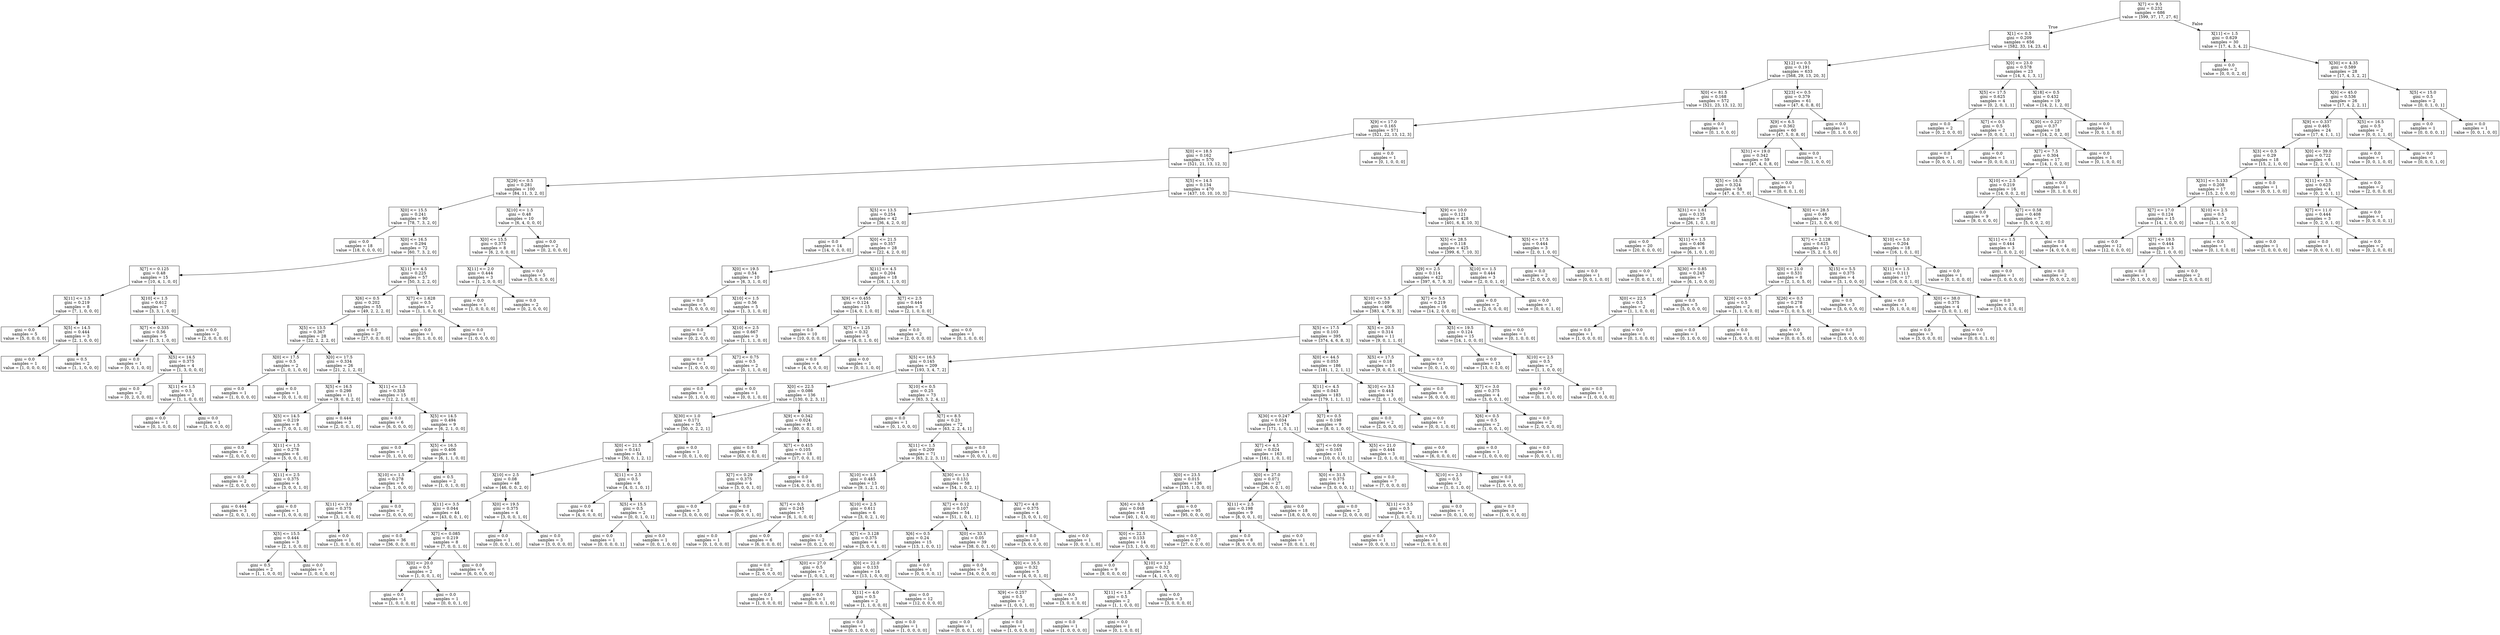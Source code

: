 digraph Tree {
node [shape=box] ;
0 [label="X[7] <= 9.5\ngini = 0.232\nsamples = 686\nvalue = [599, 37, 17, 27, 6]"] ;
1 [label="X[1] <= 0.5\ngini = 0.209\nsamples = 656\nvalue = [582, 33, 14, 23, 4]"] ;
0 -> 1 [labeldistance=2.5, labelangle=45, headlabel="True"] ;
2 [label="X[12] <= 0.5\ngini = 0.191\nsamples = 633\nvalue = [568, 29, 13, 20, 3]"] ;
1 -> 2 ;
3 [label="X[0] <= 81.5\ngini = 0.168\nsamples = 572\nvalue = [521, 23, 13, 12, 3]"] ;
2 -> 3 ;
4 [label="X[9] <= 17.0\ngini = 0.165\nsamples = 571\nvalue = [521, 22, 13, 12, 3]"] ;
3 -> 4 ;
5 [label="X[0] <= 18.5\ngini = 0.162\nsamples = 570\nvalue = [521, 21, 13, 12, 3]"] ;
4 -> 5 ;
6 [label="X[29] <= 0.5\ngini = 0.281\nsamples = 100\nvalue = [84, 11, 3, 2, 0]"] ;
5 -> 6 ;
7 [label="X[0] <= 15.5\ngini = 0.241\nsamples = 90\nvalue = [78, 7, 3, 2, 0]"] ;
6 -> 7 ;
8 [label="gini = 0.0\nsamples = 18\nvalue = [18, 0, 0, 0, 0]"] ;
7 -> 8 ;
9 [label="X[0] <= 16.5\ngini = 0.294\nsamples = 72\nvalue = [60, 7, 3, 2, 0]"] ;
7 -> 9 ;
10 [label="X[7] <= 0.125\ngini = 0.48\nsamples = 15\nvalue = [10, 4, 1, 0, 0]"] ;
9 -> 10 ;
11 [label="X[11] <= 1.5\ngini = 0.219\nsamples = 8\nvalue = [7, 1, 0, 0, 0]"] ;
10 -> 11 ;
12 [label="gini = 0.0\nsamples = 5\nvalue = [5, 0, 0, 0, 0]"] ;
11 -> 12 ;
13 [label="X[5] <= 14.5\ngini = 0.444\nsamples = 3\nvalue = [2, 1, 0, 0, 0]"] ;
11 -> 13 ;
14 [label="gini = 0.0\nsamples = 1\nvalue = [1, 0, 0, 0, 0]"] ;
13 -> 14 ;
15 [label="gini = 0.5\nsamples = 2\nvalue = [1, 1, 0, 0, 0]"] ;
13 -> 15 ;
16 [label="X[10] <= 1.5\ngini = 0.612\nsamples = 7\nvalue = [3, 3, 1, 0, 0]"] ;
10 -> 16 ;
17 [label="X[7] <= 0.335\ngini = 0.56\nsamples = 5\nvalue = [1, 3, 1, 0, 0]"] ;
16 -> 17 ;
18 [label="gini = 0.0\nsamples = 1\nvalue = [0, 0, 1, 0, 0]"] ;
17 -> 18 ;
19 [label="X[5] <= 14.5\ngini = 0.375\nsamples = 4\nvalue = [1, 3, 0, 0, 0]"] ;
17 -> 19 ;
20 [label="gini = 0.0\nsamples = 2\nvalue = [0, 2, 0, 0, 0]"] ;
19 -> 20 ;
21 [label="X[11] <= 1.5\ngini = 0.5\nsamples = 2\nvalue = [1, 1, 0, 0, 0]"] ;
19 -> 21 ;
22 [label="gini = 0.0\nsamples = 1\nvalue = [0, 1, 0, 0, 0]"] ;
21 -> 22 ;
23 [label="gini = 0.0\nsamples = 1\nvalue = [1, 0, 0, 0, 0]"] ;
21 -> 23 ;
24 [label="gini = 0.0\nsamples = 2\nvalue = [2, 0, 0, 0, 0]"] ;
16 -> 24 ;
25 [label="X[11] <= 4.5\ngini = 0.225\nsamples = 57\nvalue = [50, 3, 2, 2, 0]"] ;
9 -> 25 ;
26 [label="X[6] <= 0.5\ngini = 0.202\nsamples = 55\nvalue = [49, 2, 2, 2, 0]"] ;
25 -> 26 ;
27 [label="X[5] <= 13.5\ngini = 0.367\nsamples = 28\nvalue = [22, 2, 2, 2, 0]"] ;
26 -> 27 ;
28 [label="X[0] <= 17.5\ngini = 0.5\nsamples = 2\nvalue = [1, 0, 1, 0, 0]"] ;
27 -> 28 ;
29 [label="gini = 0.0\nsamples = 1\nvalue = [1, 0, 0, 0, 0]"] ;
28 -> 29 ;
30 [label="gini = 0.0\nsamples = 1\nvalue = [0, 0, 1, 0, 0]"] ;
28 -> 30 ;
31 [label="X[0] <= 17.5\ngini = 0.334\nsamples = 26\nvalue = [21, 2, 1, 2, 0]"] ;
27 -> 31 ;
32 [label="X[5] <= 16.5\ngini = 0.298\nsamples = 11\nvalue = [9, 0, 0, 2, 0]"] ;
31 -> 32 ;
33 [label="X[5] <= 14.5\ngini = 0.219\nsamples = 8\nvalue = [7, 0, 0, 1, 0]"] ;
32 -> 33 ;
34 [label="gini = 0.0\nsamples = 2\nvalue = [2, 0, 0, 0, 0]"] ;
33 -> 34 ;
35 [label="X[11] <= 1.5\ngini = 0.278\nsamples = 6\nvalue = [5, 0, 0, 1, 0]"] ;
33 -> 35 ;
36 [label="gini = 0.0\nsamples = 2\nvalue = [2, 0, 0, 0, 0]"] ;
35 -> 36 ;
37 [label="X[11] <= 2.5\ngini = 0.375\nsamples = 4\nvalue = [3, 0, 0, 1, 0]"] ;
35 -> 37 ;
38 [label="gini = 0.444\nsamples = 3\nvalue = [2, 0, 0, 1, 0]"] ;
37 -> 38 ;
39 [label="gini = 0.0\nsamples = 1\nvalue = [1, 0, 0, 0, 0]"] ;
37 -> 39 ;
40 [label="gini = 0.444\nsamples = 3\nvalue = [2, 0, 0, 1, 0]"] ;
32 -> 40 ;
41 [label="X[11] <= 1.5\ngini = 0.338\nsamples = 15\nvalue = [12, 2, 1, 0, 0]"] ;
31 -> 41 ;
42 [label="gini = 0.0\nsamples = 6\nvalue = [6, 0, 0, 0, 0]"] ;
41 -> 42 ;
43 [label="X[5] <= 14.5\ngini = 0.494\nsamples = 9\nvalue = [6, 2, 1, 0, 0]"] ;
41 -> 43 ;
44 [label="gini = 0.0\nsamples = 1\nvalue = [0, 1, 0, 0, 0]"] ;
43 -> 44 ;
45 [label="X[5] <= 16.5\ngini = 0.406\nsamples = 8\nvalue = [6, 1, 1, 0, 0]"] ;
43 -> 45 ;
46 [label="X[10] <= 1.5\ngini = 0.278\nsamples = 6\nvalue = [5, 1, 0, 0, 0]"] ;
45 -> 46 ;
47 [label="X[11] <= 3.0\ngini = 0.375\nsamples = 4\nvalue = [3, 1, 0, 0, 0]"] ;
46 -> 47 ;
48 [label="X[5] <= 15.5\ngini = 0.444\nsamples = 3\nvalue = [2, 1, 0, 0, 0]"] ;
47 -> 48 ;
49 [label="gini = 0.5\nsamples = 2\nvalue = [1, 1, 0, 0, 0]"] ;
48 -> 49 ;
50 [label="gini = 0.0\nsamples = 1\nvalue = [1, 0, 0, 0, 0]"] ;
48 -> 50 ;
51 [label="gini = 0.0\nsamples = 1\nvalue = [1, 0, 0, 0, 0]"] ;
47 -> 51 ;
52 [label="gini = 0.0\nsamples = 2\nvalue = [2, 0, 0, 0, 0]"] ;
46 -> 52 ;
53 [label="gini = 0.5\nsamples = 2\nvalue = [1, 0, 1, 0, 0]"] ;
45 -> 53 ;
54 [label="gini = 0.0\nsamples = 27\nvalue = [27, 0, 0, 0, 0]"] ;
26 -> 54 ;
55 [label="X[7] <= 1.628\ngini = 0.5\nsamples = 2\nvalue = [1, 1, 0, 0, 0]"] ;
25 -> 55 ;
56 [label="gini = 0.0\nsamples = 1\nvalue = [0, 1, 0, 0, 0]"] ;
55 -> 56 ;
57 [label="gini = 0.0\nsamples = 1\nvalue = [1, 0, 0, 0, 0]"] ;
55 -> 57 ;
58 [label="X[10] <= 1.5\ngini = 0.48\nsamples = 10\nvalue = [6, 4, 0, 0, 0]"] ;
6 -> 58 ;
59 [label="X[0] <= 15.5\ngini = 0.375\nsamples = 8\nvalue = [6, 2, 0, 0, 0]"] ;
58 -> 59 ;
60 [label="X[11] <= 2.0\ngini = 0.444\nsamples = 3\nvalue = [1, 2, 0, 0, 0]"] ;
59 -> 60 ;
61 [label="gini = 0.0\nsamples = 1\nvalue = [1, 0, 0, 0, 0]"] ;
60 -> 61 ;
62 [label="gini = 0.0\nsamples = 2\nvalue = [0, 2, 0, 0, 0]"] ;
60 -> 62 ;
63 [label="gini = 0.0\nsamples = 5\nvalue = [5, 0, 0, 0, 0]"] ;
59 -> 63 ;
64 [label="gini = 0.0\nsamples = 2\nvalue = [0, 2, 0, 0, 0]"] ;
58 -> 64 ;
65 [label="X[5] <= 14.5\ngini = 0.134\nsamples = 470\nvalue = [437, 10, 10, 10, 3]"] ;
5 -> 65 ;
66 [label="X[5] <= 13.5\ngini = 0.254\nsamples = 42\nvalue = [36, 4, 2, 0, 0]"] ;
65 -> 66 ;
67 [label="gini = 0.0\nsamples = 14\nvalue = [14, 0, 0, 0, 0]"] ;
66 -> 67 ;
68 [label="X[0] <= 21.5\ngini = 0.357\nsamples = 28\nvalue = [22, 4, 2, 0, 0]"] ;
66 -> 68 ;
69 [label="X[0] <= 19.5\ngini = 0.54\nsamples = 10\nvalue = [6, 3, 1, 0, 0]"] ;
68 -> 69 ;
70 [label="gini = 0.0\nsamples = 5\nvalue = [5, 0, 0, 0, 0]"] ;
69 -> 70 ;
71 [label="X[10] <= 1.5\ngini = 0.56\nsamples = 5\nvalue = [1, 3, 1, 0, 0]"] ;
69 -> 71 ;
72 [label="gini = 0.0\nsamples = 2\nvalue = [0, 2, 0, 0, 0]"] ;
71 -> 72 ;
73 [label="X[10] <= 2.5\ngini = 0.667\nsamples = 3\nvalue = [1, 1, 1, 0, 0]"] ;
71 -> 73 ;
74 [label="gini = 0.0\nsamples = 1\nvalue = [1, 0, 0, 0, 0]"] ;
73 -> 74 ;
75 [label="X[7] <= 0.75\ngini = 0.5\nsamples = 2\nvalue = [0, 1, 1, 0, 0]"] ;
73 -> 75 ;
76 [label="gini = 0.0\nsamples = 1\nvalue = [0, 1, 0, 0, 0]"] ;
75 -> 76 ;
77 [label="gini = 0.0\nsamples = 1\nvalue = [0, 0, 1, 0, 0]"] ;
75 -> 77 ;
78 [label="X[11] <= 4.5\ngini = 0.204\nsamples = 18\nvalue = [16, 1, 1, 0, 0]"] ;
68 -> 78 ;
79 [label="X[9] <= 0.455\ngini = 0.124\nsamples = 15\nvalue = [14, 0, 1, 0, 0]"] ;
78 -> 79 ;
80 [label="gini = 0.0\nsamples = 10\nvalue = [10, 0, 0, 0, 0]"] ;
79 -> 80 ;
81 [label="X[7] <= 1.25\ngini = 0.32\nsamples = 5\nvalue = [4, 0, 1, 0, 0]"] ;
79 -> 81 ;
82 [label="gini = 0.0\nsamples = 4\nvalue = [4, 0, 0, 0, 0]"] ;
81 -> 82 ;
83 [label="gini = 0.0\nsamples = 1\nvalue = [0, 0, 1, 0, 0]"] ;
81 -> 83 ;
84 [label="X[7] <= 2.5\ngini = 0.444\nsamples = 3\nvalue = [2, 1, 0, 0, 0]"] ;
78 -> 84 ;
85 [label="gini = 0.0\nsamples = 2\nvalue = [2, 0, 0, 0, 0]"] ;
84 -> 85 ;
86 [label="gini = 0.0\nsamples = 1\nvalue = [0, 1, 0, 0, 0]"] ;
84 -> 86 ;
87 [label="X[9] <= 10.0\ngini = 0.121\nsamples = 428\nvalue = [401, 6, 8, 10, 3]"] ;
65 -> 87 ;
88 [label="X[5] <= 28.5\ngini = 0.118\nsamples = 425\nvalue = [399, 6, 7, 10, 3]"] ;
87 -> 88 ;
89 [label="X[9] <= 2.5\ngini = 0.114\nsamples = 422\nvalue = [397, 6, 7, 9, 3]"] ;
88 -> 89 ;
90 [label="X[10] <= 5.5\ngini = 0.109\nsamples = 406\nvalue = [383, 4, 7, 9, 3]"] ;
89 -> 90 ;
91 [label="X[5] <= 17.5\ngini = 0.103\nsamples = 395\nvalue = [374, 4, 6, 8, 3]"] ;
90 -> 91 ;
92 [label="X[5] <= 16.5\ngini = 0.145\nsamples = 209\nvalue = [193, 3, 4, 7, 2]"] ;
91 -> 92 ;
93 [label="X[0] <= 22.5\ngini = 0.086\nsamples = 136\nvalue = [130, 0, 2, 3, 1]"] ;
92 -> 93 ;
94 [label="X[30] <= 1.0\ngini = 0.171\nsamples = 55\nvalue = [50, 0, 2, 2, 1]"] ;
93 -> 94 ;
95 [label="X[0] <= 21.5\ngini = 0.141\nsamples = 54\nvalue = [50, 0, 1, 2, 1]"] ;
94 -> 95 ;
96 [label="X[10] <= 2.5\ngini = 0.08\nsamples = 48\nvalue = [46, 0, 0, 2, 0]"] ;
95 -> 96 ;
97 [label="X[11] <= 3.5\ngini = 0.044\nsamples = 44\nvalue = [43, 0, 0, 1, 0]"] ;
96 -> 97 ;
98 [label="gini = 0.0\nsamples = 36\nvalue = [36, 0, 0, 0, 0]"] ;
97 -> 98 ;
99 [label="X[7] <= 0.085\ngini = 0.219\nsamples = 8\nvalue = [7, 0, 0, 1, 0]"] ;
97 -> 99 ;
100 [label="X[0] <= 20.0\ngini = 0.5\nsamples = 2\nvalue = [1, 0, 0, 1, 0]"] ;
99 -> 100 ;
101 [label="gini = 0.0\nsamples = 1\nvalue = [1, 0, 0, 0, 0]"] ;
100 -> 101 ;
102 [label="gini = 0.0\nsamples = 1\nvalue = [0, 0, 0, 1, 0]"] ;
100 -> 102 ;
103 [label="gini = 0.0\nsamples = 6\nvalue = [6, 0, 0, 0, 0]"] ;
99 -> 103 ;
104 [label="X[0] <= 19.5\ngini = 0.375\nsamples = 4\nvalue = [3, 0, 0, 1, 0]"] ;
96 -> 104 ;
105 [label="gini = 0.0\nsamples = 1\nvalue = [0, 0, 0, 1, 0]"] ;
104 -> 105 ;
106 [label="gini = 0.0\nsamples = 3\nvalue = [3, 0, 0, 0, 0]"] ;
104 -> 106 ;
107 [label="X[11] <= 2.5\ngini = 0.5\nsamples = 6\nvalue = [4, 0, 1, 0, 1]"] ;
95 -> 107 ;
108 [label="gini = 0.0\nsamples = 4\nvalue = [4, 0, 0, 0, 0]"] ;
107 -> 108 ;
109 [label="X[5] <= 15.5\ngini = 0.5\nsamples = 2\nvalue = [0, 0, 1, 0, 1]"] ;
107 -> 109 ;
110 [label="gini = 0.0\nsamples = 1\nvalue = [0, 0, 0, 0, 1]"] ;
109 -> 110 ;
111 [label="gini = 0.0\nsamples = 1\nvalue = [0, 0, 1, 0, 0]"] ;
109 -> 111 ;
112 [label="gini = 0.0\nsamples = 1\nvalue = [0, 0, 1, 0, 0]"] ;
94 -> 112 ;
113 [label="X[9] <= 0.342\ngini = 0.024\nsamples = 81\nvalue = [80, 0, 0, 1, 0]"] ;
93 -> 113 ;
114 [label="gini = 0.0\nsamples = 63\nvalue = [63, 0, 0, 0, 0]"] ;
113 -> 114 ;
115 [label="X[7] <= 0.415\ngini = 0.105\nsamples = 18\nvalue = [17, 0, 0, 1, 0]"] ;
113 -> 115 ;
116 [label="X[7] <= 0.29\ngini = 0.375\nsamples = 4\nvalue = [3, 0, 0, 1, 0]"] ;
115 -> 116 ;
117 [label="gini = 0.0\nsamples = 3\nvalue = [3, 0, 0, 0, 0]"] ;
116 -> 117 ;
118 [label="gini = 0.0\nsamples = 1\nvalue = [0, 0, 0, 1, 0]"] ;
116 -> 118 ;
119 [label="gini = 0.0\nsamples = 14\nvalue = [14, 0, 0, 0, 0]"] ;
115 -> 119 ;
120 [label="X[10] <= 0.5\ngini = 0.25\nsamples = 73\nvalue = [63, 3, 2, 4, 1]"] ;
92 -> 120 ;
121 [label="gini = 0.0\nsamples = 1\nvalue = [0, 1, 0, 0, 0]"] ;
120 -> 121 ;
122 [label="X[7] <= 8.5\ngini = 0.23\nsamples = 72\nvalue = [63, 2, 2, 4, 1]"] ;
120 -> 122 ;
123 [label="X[11] <= 1.5\ngini = 0.209\nsamples = 71\nvalue = [63, 2, 2, 3, 1]"] ;
122 -> 123 ;
124 [label="X[10] <= 1.5\ngini = 0.485\nsamples = 13\nvalue = [9, 1, 2, 1, 0]"] ;
123 -> 124 ;
125 [label="X[7] <= 0.5\ngini = 0.245\nsamples = 7\nvalue = [6, 1, 0, 0, 0]"] ;
124 -> 125 ;
126 [label="gini = 0.0\nsamples = 1\nvalue = [0, 1, 0, 0, 0]"] ;
125 -> 126 ;
127 [label="gini = 0.0\nsamples = 6\nvalue = [6, 0, 0, 0, 0]"] ;
125 -> 127 ;
128 [label="X[10] <= 2.5\ngini = 0.611\nsamples = 6\nvalue = [3, 0, 2, 1, 0]"] ;
124 -> 128 ;
129 [label="gini = 0.0\nsamples = 2\nvalue = [0, 0, 2, 0, 0]"] ;
128 -> 129 ;
130 [label="X[7] <= 3.128\ngini = 0.375\nsamples = 4\nvalue = [3, 0, 0, 1, 0]"] ;
128 -> 130 ;
131 [label="gini = 0.0\nsamples = 2\nvalue = [2, 0, 0, 0, 0]"] ;
130 -> 131 ;
132 [label="X[0] <= 27.0\ngini = 0.5\nsamples = 2\nvalue = [1, 0, 0, 1, 0]"] ;
130 -> 132 ;
133 [label="gini = 0.0\nsamples = 1\nvalue = [1, 0, 0, 0, 0]"] ;
132 -> 133 ;
134 [label="gini = 0.0\nsamples = 1\nvalue = [0, 0, 0, 1, 0]"] ;
132 -> 134 ;
135 [label="X[30] <= 1.5\ngini = 0.131\nsamples = 58\nvalue = [54, 1, 0, 2, 1]"] ;
123 -> 135 ;
136 [label="X[7] <= 0.12\ngini = 0.107\nsamples = 54\nvalue = [51, 1, 0, 1, 1]"] ;
135 -> 136 ;
137 [label="X[6] <= 0.5\ngini = 0.24\nsamples = 15\nvalue = [13, 1, 0, 0, 1]"] ;
136 -> 137 ;
138 [label="X[0] <= 22.0\ngini = 0.133\nsamples = 14\nvalue = [13, 1, 0, 0, 0]"] ;
137 -> 138 ;
139 [label="X[11] <= 4.0\ngini = 0.5\nsamples = 2\nvalue = [1, 1, 0, 0, 0]"] ;
138 -> 139 ;
140 [label="gini = 0.0\nsamples = 1\nvalue = [0, 1, 0, 0, 0]"] ;
139 -> 140 ;
141 [label="gini = 0.0\nsamples = 1\nvalue = [1, 0, 0, 0, 0]"] ;
139 -> 141 ;
142 [label="gini = 0.0\nsamples = 12\nvalue = [12, 0, 0, 0, 0]"] ;
138 -> 142 ;
143 [label="gini = 0.0\nsamples = 1\nvalue = [0, 0, 0, 0, 1]"] ;
137 -> 143 ;
144 [label="X[0] <= 33.5\ngini = 0.05\nsamples = 39\nvalue = [38, 0, 0, 1, 0]"] ;
136 -> 144 ;
145 [label="gini = 0.0\nsamples = 34\nvalue = [34, 0, 0, 0, 0]"] ;
144 -> 145 ;
146 [label="X[0] <= 35.5\ngini = 0.32\nsamples = 5\nvalue = [4, 0, 0, 1, 0]"] ;
144 -> 146 ;
147 [label="X[9] <= 0.257\ngini = 0.5\nsamples = 2\nvalue = [1, 0, 0, 1, 0]"] ;
146 -> 147 ;
148 [label="gini = 0.0\nsamples = 1\nvalue = [0, 0, 0, 1, 0]"] ;
147 -> 148 ;
149 [label="gini = 0.0\nsamples = 1\nvalue = [1, 0, 0, 0, 0]"] ;
147 -> 149 ;
150 [label="gini = 0.0\nsamples = 3\nvalue = [3, 0, 0, 0, 0]"] ;
146 -> 150 ;
151 [label="X[7] <= 4.0\ngini = 0.375\nsamples = 4\nvalue = [3, 0, 0, 1, 0]"] ;
135 -> 151 ;
152 [label="gini = 0.0\nsamples = 3\nvalue = [3, 0, 0, 0, 0]"] ;
151 -> 152 ;
153 [label="gini = 0.0\nsamples = 1\nvalue = [0, 0, 0, 1, 0]"] ;
151 -> 153 ;
154 [label="gini = 0.0\nsamples = 1\nvalue = [0, 0, 0, 1, 0]"] ;
122 -> 154 ;
155 [label="X[0] <= 44.5\ngini = 0.053\nsamples = 186\nvalue = [181, 1, 2, 1, 1]"] ;
91 -> 155 ;
156 [label="X[11] <= 4.5\ngini = 0.043\nsamples = 183\nvalue = [179, 1, 1, 1, 1]"] ;
155 -> 156 ;
157 [label="X[30] <= 0.247\ngini = 0.034\nsamples = 174\nvalue = [171, 1, 0, 1, 1]"] ;
156 -> 157 ;
158 [label="X[7] <= 4.5\ngini = 0.024\nsamples = 163\nvalue = [161, 1, 0, 1, 0]"] ;
157 -> 158 ;
159 [label="X[0] <= 23.5\ngini = 0.015\nsamples = 136\nvalue = [135, 1, 0, 0, 0]"] ;
158 -> 159 ;
160 [label="X[6] <= 0.5\ngini = 0.048\nsamples = 41\nvalue = [40, 1, 0, 0, 0]"] ;
159 -> 160 ;
161 [label="X[0] <= 22.5\ngini = 0.133\nsamples = 14\nvalue = [13, 1, 0, 0, 0]"] ;
160 -> 161 ;
162 [label="gini = 0.0\nsamples = 9\nvalue = [9, 0, 0, 0, 0]"] ;
161 -> 162 ;
163 [label="X[10] <= 1.5\ngini = 0.32\nsamples = 5\nvalue = [4, 1, 0, 0, 0]"] ;
161 -> 163 ;
164 [label="X[11] <= 1.5\ngini = 0.5\nsamples = 2\nvalue = [1, 1, 0, 0, 0]"] ;
163 -> 164 ;
165 [label="gini = 0.0\nsamples = 1\nvalue = [1, 0, 0, 0, 0]"] ;
164 -> 165 ;
166 [label="gini = 0.0\nsamples = 1\nvalue = [0, 1, 0, 0, 0]"] ;
164 -> 166 ;
167 [label="gini = 0.0\nsamples = 3\nvalue = [3, 0, 0, 0, 0]"] ;
163 -> 167 ;
168 [label="gini = 0.0\nsamples = 27\nvalue = [27, 0, 0, 0, 0]"] ;
160 -> 168 ;
169 [label="gini = 0.0\nsamples = 95\nvalue = [95, 0, 0, 0, 0]"] ;
159 -> 169 ;
170 [label="X[0] <= 27.0\ngini = 0.071\nsamples = 27\nvalue = [26, 0, 0, 1, 0]"] ;
158 -> 170 ;
171 [label="X[11] <= 2.5\ngini = 0.198\nsamples = 9\nvalue = [8, 0, 0, 1, 0]"] ;
170 -> 171 ;
172 [label="gini = 0.0\nsamples = 8\nvalue = [8, 0, 0, 0, 0]"] ;
171 -> 172 ;
173 [label="gini = 0.0\nsamples = 1\nvalue = [0, 0, 0, 1, 0]"] ;
171 -> 173 ;
174 [label="gini = 0.0\nsamples = 18\nvalue = [18, 0, 0, 0, 0]"] ;
170 -> 174 ;
175 [label="X[7] <= 0.04\ngini = 0.165\nsamples = 11\nvalue = [10, 0, 0, 0, 1]"] ;
157 -> 175 ;
176 [label="X[0] <= 31.5\ngini = 0.375\nsamples = 4\nvalue = [3, 0, 0, 0, 1]"] ;
175 -> 176 ;
177 [label="gini = 0.0\nsamples = 2\nvalue = [2, 0, 0, 0, 0]"] ;
176 -> 177 ;
178 [label="X[11] <= 3.5\ngini = 0.5\nsamples = 2\nvalue = [1, 0, 0, 0, 1]"] ;
176 -> 178 ;
179 [label="gini = 0.0\nsamples = 1\nvalue = [0, 0, 0, 0, 1]"] ;
178 -> 179 ;
180 [label="gini = 0.0\nsamples = 1\nvalue = [1, 0, 0, 0, 0]"] ;
178 -> 180 ;
181 [label="gini = 0.0\nsamples = 7\nvalue = [7, 0, 0, 0, 0]"] ;
175 -> 181 ;
182 [label="X[7] <= 0.5\ngini = 0.198\nsamples = 9\nvalue = [8, 0, 1, 0, 0]"] ;
156 -> 182 ;
183 [label="X[5] <= 21.0\ngini = 0.444\nsamples = 3\nvalue = [2, 0, 1, 0, 0]"] ;
182 -> 183 ;
184 [label="X[10] <= 2.5\ngini = 0.5\nsamples = 2\nvalue = [1, 0, 1, 0, 0]"] ;
183 -> 184 ;
185 [label="gini = 0.0\nsamples = 1\nvalue = [0, 0, 1, 0, 0]"] ;
184 -> 185 ;
186 [label="gini = 0.0\nsamples = 1\nvalue = [1, 0, 0, 0, 0]"] ;
184 -> 186 ;
187 [label="gini = 0.0\nsamples = 1\nvalue = [1, 0, 0, 0, 0]"] ;
183 -> 187 ;
188 [label="gini = 0.0\nsamples = 6\nvalue = [6, 0, 0, 0, 0]"] ;
182 -> 188 ;
189 [label="X[10] <= 3.5\ngini = 0.444\nsamples = 3\nvalue = [2, 0, 1, 0, 0]"] ;
155 -> 189 ;
190 [label="gini = 0.0\nsamples = 2\nvalue = [2, 0, 0, 0, 0]"] ;
189 -> 190 ;
191 [label="gini = 0.0\nsamples = 1\nvalue = [0, 0, 1, 0, 0]"] ;
189 -> 191 ;
192 [label="X[5] <= 20.5\ngini = 0.314\nsamples = 11\nvalue = [9, 0, 1, 1, 0]"] ;
90 -> 192 ;
193 [label="X[5] <= 17.5\ngini = 0.18\nsamples = 10\nvalue = [9, 0, 0, 1, 0]"] ;
192 -> 193 ;
194 [label="gini = 0.0\nsamples = 6\nvalue = [6, 0, 0, 0, 0]"] ;
193 -> 194 ;
195 [label="X[7] <= 3.0\ngini = 0.375\nsamples = 4\nvalue = [3, 0, 0, 1, 0]"] ;
193 -> 195 ;
196 [label="X[6] <= 0.5\ngini = 0.5\nsamples = 2\nvalue = [1, 0, 0, 1, 0]"] ;
195 -> 196 ;
197 [label="gini = 0.0\nsamples = 1\nvalue = [1, 0, 0, 0, 0]"] ;
196 -> 197 ;
198 [label="gini = 0.0\nsamples = 1\nvalue = [0, 0, 0, 1, 0]"] ;
196 -> 198 ;
199 [label="gini = 0.0\nsamples = 2\nvalue = [2, 0, 0, 0, 0]"] ;
195 -> 199 ;
200 [label="gini = 0.0\nsamples = 1\nvalue = [0, 0, 1, 0, 0]"] ;
192 -> 200 ;
201 [label="X[7] <= 5.5\ngini = 0.219\nsamples = 16\nvalue = [14, 2, 0, 0, 0]"] ;
89 -> 201 ;
202 [label="X[5] <= 19.5\ngini = 0.124\nsamples = 15\nvalue = [14, 1, 0, 0, 0]"] ;
201 -> 202 ;
203 [label="gini = 0.0\nsamples = 13\nvalue = [13, 0, 0, 0, 0]"] ;
202 -> 203 ;
204 [label="X[10] <= 2.5\ngini = 0.5\nsamples = 2\nvalue = [1, 1, 0, 0, 0]"] ;
202 -> 204 ;
205 [label="gini = 0.0\nsamples = 1\nvalue = [0, 1, 0, 0, 0]"] ;
204 -> 205 ;
206 [label="gini = 0.0\nsamples = 1\nvalue = [1, 0, 0, 0, 0]"] ;
204 -> 206 ;
207 [label="gini = 0.0\nsamples = 1\nvalue = [0, 1, 0, 0, 0]"] ;
201 -> 207 ;
208 [label="X[10] <= 1.5\ngini = 0.444\nsamples = 3\nvalue = [2, 0, 0, 1, 0]"] ;
88 -> 208 ;
209 [label="gini = 0.0\nsamples = 2\nvalue = [2, 0, 0, 0, 0]"] ;
208 -> 209 ;
210 [label="gini = 0.0\nsamples = 1\nvalue = [0, 0, 0, 1, 0]"] ;
208 -> 210 ;
211 [label="X[5] <= 17.5\ngini = 0.444\nsamples = 3\nvalue = [2, 0, 1, 0, 0]"] ;
87 -> 211 ;
212 [label="gini = 0.0\nsamples = 2\nvalue = [2, 0, 0, 0, 0]"] ;
211 -> 212 ;
213 [label="gini = 0.0\nsamples = 1\nvalue = [0, 0, 1, 0, 0]"] ;
211 -> 213 ;
214 [label="gini = 0.0\nsamples = 1\nvalue = [0, 1, 0, 0, 0]"] ;
4 -> 214 ;
215 [label="gini = 0.0\nsamples = 1\nvalue = [0, 1, 0, 0, 0]"] ;
3 -> 215 ;
216 [label="X[23] <= 0.5\ngini = 0.379\nsamples = 61\nvalue = [47, 6, 0, 8, 0]"] ;
2 -> 216 ;
217 [label="X[9] <= 6.5\ngini = 0.362\nsamples = 60\nvalue = [47, 5, 0, 8, 0]"] ;
216 -> 217 ;
218 [label="X[31] <= 19.0\ngini = 0.342\nsamples = 59\nvalue = [47, 4, 0, 8, 0]"] ;
217 -> 218 ;
219 [label="X[5] <= 16.5\ngini = 0.324\nsamples = 58\nvalue = [47, 4, 0, 7, 0]"] ;
218 -> 219 ;
220 [label="X[31] <= 1.61\ngini = 0.135\nsamples = 28\nvalue = [26, 1, 0, 1, 0]"] ;
219 -> 220 ;
221 [label="gini = 0.0\nsamples = 20\nvalue = [20, 0, 0, 0, 0]"] ;
220 -> 221 ;
222 [label="X[11] <= 1.5\ngini = 0.406\nsamples = 8\nvalue = [6, 1, 0, 1, 0]"] ;
220 -> 222 ;
223 [label="gini = 0.0\nsamples = 1\nvalue = [0, 0, 0, 1, 0]"] ;
222 -> 223 ;
224 [label="X[30] <= 0.85\ngini = 0.245\nsamples = 7\nvalue = [6, 1, 0, 0, 0]"] ;
222 -> 224 ;
225 [label="X[0] <= 22.5\ngini = 0.5\nsamples = 2\nvalue = [1, 1, 0, 0, 0]"] ;
224 -> 225 ;
226 [label="gini = 0.0\nsamples = 1\nvalue = [1, 0, 0, 0, 0]"] ;
225 -> 226 ;
227 [label="gini = 0.0\nsamples = 1\nvalue = [0, 1, 0, 0, 0]"] ;
225 -> 227 ;
228 [label="gini = 0.0\nsamples = 5\nvalue = [5, 0, 0, 0, 0]"] ;
224 -> 228 ;
229 [label="X[0] <= 28.5\ngini = 0.46\nsamples = 30\nvalue = [21, 3, 0, 6, 0]"] ;
219 -> 229 ;
230 [label="X[7] <= 2.128\ngini = 0.625\nsamples = 12\nvalue = [5, 2, 0, 5, 0]"] ;
229 -> 230 ;
231 [label="X[0] <= 21.0\ngini = 0.531\nsamples = 8\nvalue = [2, 1, 0, 5, 0]"] ;
230 -> 231 ;
232 [label="X[20] <= 0.5\ngini = 0.5\nsamples = 2\nvalue = [1, 1, 0, 0, 0]"] ;
231 -> 232 ;
233 [label="gini = 0.0\nsamples = 1\nvalue = [0, 1, 0, 0, 0]"] ;
232 -> 233 ;
234 [label="gini = 0.0\nsamples = 1\nvalue = [1, 0, 0, 0, 0]"] ;
232 -> 234 ;
235 [label="X[26] <= 0.5\ngini = 0.278\nsamples = 6\nvalue = [1, 0, 0, 5, 0]"] ;
231 -> 235 ;
236 [label="gini = 0.0\nsamples = 5\nvalue = [0, 0, 0, 5, 0]"] ;
235 -> 236 ;
237 [label="gini = 0.0\nsamples = 1\nvalue = [1, 0, 0, 0, 0]"] ;
235 -> 237 ;
238 [label="X[15] <= 5.5\ngini = 0.375\nsamples = 4\nvalue = [3, 1, 0, 0, 0]"] ;
230 -> 238 ;
239 [label="gini = 0.0\nsamples = 3\nvalue = [3, 0, 0, 0, 0]"] ;
238 -> 239 ;
240 [label="gini = 0.0\nsamples = 1\nvalue = [0, 1, 0, 0, 0]"] ;
238 -> 240 ;
241 [label="X[10] <= 5.0\ngini = 0.204\nsamples = 18\nvalue = [16, 1, 0, 1, 0]"] ;
229 -> 241 ;
242 [label="X[11] <= 1.5\ngini = 0.111\nsamples = 17\nvalue = [16, 0, 0, 1, 0]"] ;
241 -> 242 ;
243 [label="X[0] <= 38.0\ngini = 0.375\nsamples = 4\nvalue = [3, 0, 0, 1, 0]"] ;
242 -> 243 ;
244 [label="gini = 0.0\nsamples = 3\nvalue = [3, 0, 0, 0, 0]"] ;
243 -> 244 ;
245 [label="gini = 0.0\nsamples = 1\nvalue = [0, 0, 0, 1, 0]"] ;
243 -> 245 ;
246 [label="gini = 0.0\nsamples = 13\nvalue = [13, 0, 0, 0, 0]"] ;
242 -> 246 ;
247 [label="gini = 0.0\nsamples = 1\nvalue = [0, 1, 0, 0, 0]"] ;
241 -> 247 ;
248 [label="gini = 0.0\nsamples = 1\nvalue = [0, 0, 0, 1, 0]"] ;
218 -> 248 ;
249 [label="gini = 0.0\nsamples = 1\nvalue = [0, 1, 0, 0, 0]"] ;
217 -> 249 ;
250 [label="gini = 0.0\nsamples = 1\nvalue = [0, 1, 0, 0, 0]"] ;
216 -> 250 ;
251 [label="X[0] <= 23.0\ngini = 0.578\nsamples = 23\nvalue = [14, 4, 1, 3, 1]"] ;
1 -> 251 ;
252 [label="X[5] <= 17.5\ngini = 0.625\nsamples = 4\nvalue = [0, 2, 0, 1, 1]"] ;
251 -> 252 ;
253 [label="gini = 0.0\nsamples = 2\nvalue = [0, 2, 0, 0, 0]"] ;
252 -> 253 ;
254 [label="X[7] <= 0.5\ngini = 0.5\nsamples = 2\nvalue = [0, 0, 0, 1, 1]"] ;
252 -> 254 ;
255 [label="gini = 0.0\nsamples = 1\nvalue = [0, 0, 0, 1, 0]"] ;
254 -> 255 ;
256 [label="gini = 0.0\nsamples = 1\nvalue = [0, 0, 0, 0, 1]"] ;
254 -> 256 ;
257 [label="X[18] <= 0.5\ngini = 0.432\nsamples = 19\nvalue = [14, 2, 1, 2, 0]"] ;
251 -> 257 ;
258 [label="X[30] <= 0.227\ngini = 0.37\nsamples = 18\nvalue = [14, 2, 0, 2, 0]"] ;
257 -> 258 ;
259 [label="X[7] <= 7.5\ngini = 0.304\nsamples = 17\nvalue = [14, 1, 0, 2, 0]"] ;
258 -> 259 ;
260 [label="X[10] <= 2.5\ngini = 0.219\nsamples = 16\nvalue = [14, 0, 0, 2, 0]"] ;
259 -> 260 ;
261 [label="gini = 0.0\nsamples = 9\nvalue = [9, 0, 0, 0, 0]"] ;
260 -> 261 ;
262 [label="X[7] <= 0.58\ngini = 0.408\nsamples = 7\nvalue = [5, 0, 0, 2, 0]"] ;
260 -> 262 ;
263 [label="X[11] <= 1.5\ngini = 0.444\nsamples = 3\nvalue = [1, 0, 0, 2, 0]"] ;
262 -> 263 ;
264 [label="gini = 0.0\nsamples = 1\nvalue = [1, 0, 0, 0, 0]"] ;
263 -> 264 ;
265 [label="gini = 0.0\nsamples = 2\nvalue = [0, 0, 0, 2, 0]"] ;
263 -> 265 ;
266 [label="gini = 0.0\nsamples = 4\nvalue = [4, 0, 0, 0, 0]"] ;
262 -> 266 ;
267 [label="gini = 0.0\nsamples = 1\nvalue = [0, 1, 0, 0, 0]"] ;
259 -> 267 ;
268 [label="gini = 0.0\nsamples = 1\nvalue = [0, 1, 0, 0, 0]"] ;
258 -> 268 ;
269 [label="gini = 0.0\nsamples = 1\nvalue = [0, 0, 1, 0, 0]"] ;
257 -> 269 ;
270 [label="X[11] <= 1.5\ngini = 0.629\nsamples = 30\nvalue = [17, 4, 3, 4, 2]"] ;
0 -> 270 [labeldistance=2.5, labelangle=-45, headlabel="False"] ;
271 [label="gini = 0.0\nsamples = 2\nvalue = [0, 0, 0, 2, 0]"] ;
270 -> 271 ;
272 [label="X[30] <= 4.35\ngini = 0.589\nsamples = 28\nvalue = [17, 4, 3, 2, 2]"] ;
270 -> 272 ;
273 [label="X[0] <= 45.0\ngini = 0.536\nsamples = 26\nvalue = [17, 4, 2, 2, 1]"] ;
272 -> 273 ;
274 [label="X[9] <= 0.337\ngini = 0.465\nsamples = 24\nvalue = [17, 4, 1, 1, 1]"] ;
273 -> 274 ;
275 [label="X[3] <= 0.5\ngini = 0.29\nsamples = 18\nvalue = [15, 2, 1, 0, 0]"] ;
274 -> 275 ;
276 [label="X[31] <= 5.133\ngini = 0.208\nsamples = 17\nvalue = [15, 2, 0, 0, 0]"] ;
275 -> 276 ;
277 [label="X[7] <= 17.0\ngini = 0.124\nsamples = 15\nvalue = [14, 1, 0, 0, 0]"] ;
276 -> 277 ;
278 [label="gini = 0.0\nsamples = 12\nvalue = [12, 0, 0, 0, 0]"] ;
277 -> 278 ;
279 [label="X[7] <= 19.5\ngini = 0.444\nsamples = 3\nvalue = [2, 1, 0, 0, 0]"] ;
277 -> 279 ;
280 [label="gini = 0.0\nsamples = 1\nvalue = [0, 1, 0, 0, 0]"] ;
279 -> 280 ;
281 [label="gini = 0.0\nsamples = 2\nvalue = [2, 0, 0, 0, 0]"] ;
279 -> 281 ;
282 [label="X[10] <= 2.5\ngini = 0.5\nsamples = 2\nvalue = [1, 1, 0, 0, 0]"] ;
276 -> 282 ;
283 [label="gini = 0.0\nsamples = 1\nvalue = [0, 1, 0, 0, 0]"] ;
282 -> 283 ;
284 [label="gini = 0.0\nsamples = 1\nvalue = [1, 0, 0, 0, 0]"] ;
282 -> 284 ;
285 [label="gini = 0.0\nsamples = 1\nvalue = [0, 0, 1, 0, 0]"] ;
275 -> 285 ;
286 [label="X[0] <= 39.0\ngini = 0.722\nsamples = 6\nvalue = [2, 2, 0, 1, 1]"] ;
274 -> 286 ;
287 [label="X[11] <= 3.5\ngini = 0.625\nsamples = 4\nvalue = [0, 2, 0, 1, 1]"] ;
286 -> 287 ;
288 [label="X[7] <= 11.0\ngini = 0.444\nsamples = 3\nvalue = [0, 2, 0, 1, 0]"] ;
287 -> 288 ;
289 [label="gini = 0.0\nsamples = 1\nvalue = [0, 0, 0, 1, 0]"] ;
288 -> 289 ;
290 [label="gini = 0.0\nsamples = 2\nvalue = [0, 2, 0, 0, 0]"] ;
288 -> 290 ;
291 [label="gini = 0.0\nsamples = 1\nvalue = [0, 0, 0, 0, 1]"] ;
287 -> 291 ;
292 [label="gini = 0.0\nsamples = 2\nvalue = [2, 0, 0, 0, 0]"] ;
286 -> 292 ;
293 [label="X[5] <= 16.5\ngini = 0.5\nsamples = 2\nvalue = [0, 0, 1, 1, 0]"] ;
273 -> 293 ;
294 [label="gini = 0.0\nsamples = 1\nvalue = [0, 0, 1, 0, 0]"] ;
293 -> 294 ;
295 [label="gini = 0.0\nsamples = 1\nvalue = [0, 0, 0, 1, 0]"] ;
293 -> 295 ;
296 [label="X[5] <= 15.0\ngini = 0.5\nsamples = 2\nvalue = [0, 0, 1, 0, 1]"] ;
272 -> 296 ;
297 [label="gini = 0.0\nsamples = 1\nvalue = [0, 0, 0, 0, 1]"] ;
296 -> 297 ;
298 [label="gini = 0.0\nsamples = 1\nvalue = [0, 0, 1, 0, 0]"] ;
296 -> 298 ;
}